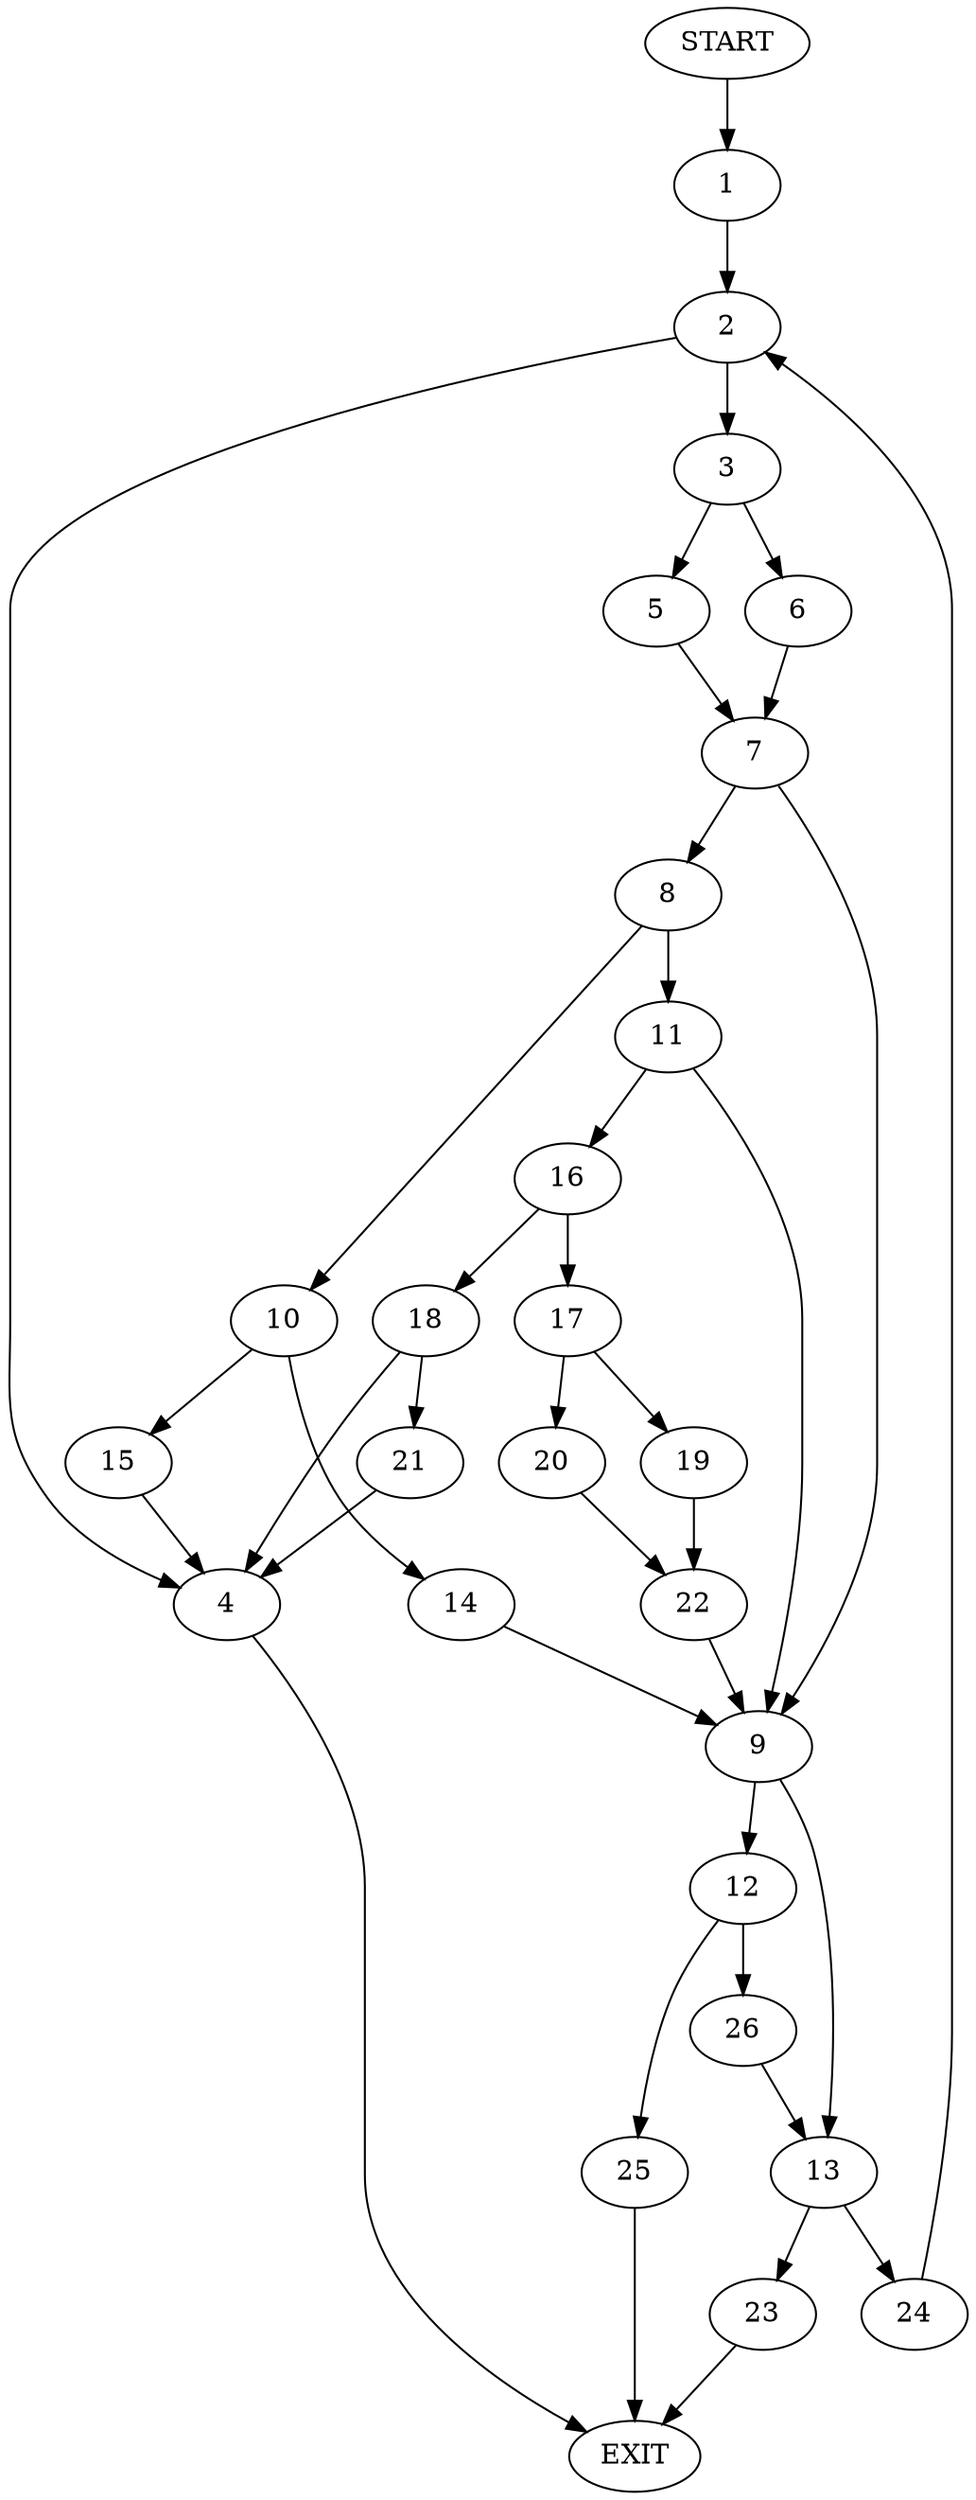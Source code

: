 digraph {
0 [label="START"]
27 [label="EXIT"]
0 -> 1
1 -> 2
2 -> 3
2 -> 4
4 -> 27
3 -> 5
3 -> 6
5 -> 7
6 -> 7
7 -> 8
7 -> 9
8 -> 10
8 -> 11
9 -> 12
9 -> 13
10 -> 14
10 -> 15
11 -> 9
11 -> 16
14 -> 9
15 -> 4
16 -> 17
16 -> 18
17 -> 19
17 -> 20
18 -> 21
18 -> 4
21 -> 4
19 -> 22
20 -> 22
22 -> 9
13 -> 23
13 -> 24
12 -> 25
12 -> 26
25 -> 27
26 -> 13
23 -> 27
24 -> 2
}
